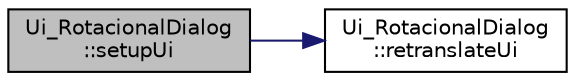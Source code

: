 digraph "Ui_RotacionalDialog::setupUi"
{
  edge [fontname="Helvetica",fontsize="10",labelfontname="Helvetica",labelfontsize="10"];
  node [fontname="Helvetica",fontsize="10",shape=record];
  rankdir="LR";
  Node1 [label="Ui_RotacionalDialog\l::setupUi",height=0.2,width=0.4,color="black", fillcolor="grey75", style="filled" fontcolor="black"];
  Node1 -> Node2 [color="midnightblue",fontsize="10",style="solid",fontname="Helvetica"];
  Node2 [label="Ui_RotacionalDialog\l::retranslateUi",height=0.2,width=0.4,color="black", fillcolor="white", style="filled",URL="$class_ui___rotacional_dialog.html#a6c5858dae29f07195f087e59f6346e9e"];
}
